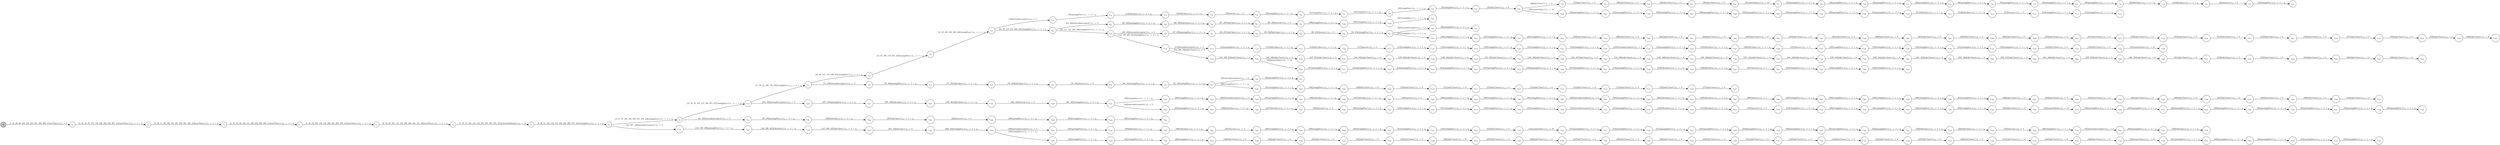 digraph EFSM{
  graph [rankdir="LR", fontname="Latin Modern Math"];
  node [color="black", fillcolor="white", shape="circle", style="filled", fontname="Latin Modern Math"];
  edge [fontname="Latin Modern Math"];

  s0[fillcolor="gray", label=<s<sub>0</sub>>];
  s1[label=<s<sub>1</sub>>];
  s2[label=<s<sub>2</sub>>];
  s3[label=<s<sub>3</sub>>];
  s4[label=<s<sub>4</sub>>];
  s5[label=<s<sub>5</sub>>];
  s6[label=<s<sub>6</sub>>];
  s7[label=<s<sub>7</sub>>];
  s8[label=<s<sub>8</sub>>];
  s9[label=<s<sub>9</sub>>];
  s10[label=<s<sub>10</sub>>];
  s11[label=<s<sub>11</sub>>];
  s12[label=<s<sub>12</sub>>];
  s13[label=<s<sub>13</sub>>];
  s14[label=<s<sub>14</sub>>];
  s15[label=<s<sub>15</sub>>];
  s16[label=<s<sub>16</sub>>];
  s17[label=<s<sub>17</sub>>];
  s18[label=<s<sub>18</sub>>];
  s19[label=<s<sub>19</sub>>];
  s20[label=<s<sub>20</sub>>];
  s21[label=<s<sub>21</sub>>];
  s22[label=<s<sub>22</sub>>];
  s23[label=<s<sub>23</sub>>];
  s24[label=<s<sub>24</sub>>];
  s25[label=<s<sub>25</sub>>];
  s26[label=<s<sub>26</sub>>];
  s27[label=<s<sub>27</sub>>];
  s28[label=<s<sub>28</sub>>];
  s29[label=<s<sub>29</sub>>];
  s30[label=<s<sub>30</sub>>];
  s31[label=<s<sub>31</sub>>];
  s32[label=<s<sub>32</sub>>];
  s33[label=<s<sub>33</sub>>];
  s34[label=<s<sub>34</sub>>];
  s35[label=<s<sub>35</sub>>];
  s36[label=<s<sub>36</sub>>];
  s37[label=<s<sub>37</sub>>];
  s38[label=<s<sub>38</sub>>];
  s39[label=<s<sub>39</sub>>];
  s40[label=<s<sub>40</sub>>];
  s41[label=<s<sub>41</sub>>];
  s42[label=<s<sub>42</sub>>];
  s43[label=<s<sub>43</sub>>];
  s63[label=<s<sub>63</sub>>];
  s64[label=<s<sub>64</sub>>];
  s65[label=<s<sub>65</sub>>];
  s66[label=<s<sub>66</sub>>];
  s67[label=<s<sub>67</sub>>];
  s68[label=<s<sub>68</sub>>];
  s75[label=<s<sub>75</sub>>];
  s76[label=<s<sub>76</sub>>];
  s77[label=<s<sub>77</sub>>];
  s78[label=<s<sub>78</sub>>];
  s79[label=<s<sub>79</sub>>];
  s80[label=<s<sub>80</sub>>];
  s81[label=<s<sub>81</sub>>];
  s82[label=<s<sub>82</sub>>];
  s83[label=<s<sub>83</sub>>];
  s85[label=<s<sub>85</sub>>];
  s86[label=<s<sub>86</sub>>];
  s87[label=<s<sub>87</sub>>];
  s88[label=<s<sub>88</sub>>];
  s89[label=<s<sub>89</sub>>];
  s90[label=<s<sub>90</sub>>];
  s91[label=<s<sub>91</sub>>];
  s92[label=<s<sub>92</sub>>];
  s93[label=<s<sub>93</sub>>];
  s94[label=<s<sub>94</sub>>];
  s95[label=<s<sub>95</sub>>];
  s112[label=<s<sub>112</sub>>];
  s113[label=<s<sub>113</sub>>];
  s114[label=<s<sub>114</sub>>];
  s115[label=<s<sub>115</sub>>];
  s116[label=<s<sub>116</sub>>];
  s117[label=<s<sub>117</sub>>];
  s118[label=<s<sub>118</sub>>];
  s119[label=<s<sub>119</sub>>];
  s120[label=<s<sub>120</sub>>];
  s121[label=<s<sub>121</sub>>];
  s122[label=<s<sub>122</sub>>];
  s123[label=<s<sub>123</sub>>];
  s124[label=<s<sub>124</sub>>];
  s125[label=<s<sub>125</sub>>];
  s126[label=<s<sub>126</sub>>];
  s127[label=<s<sub>127</sub>>];
  s128[label=<s<sub>128</sub>>];
  s129[label=<s<sub>129</sub>>];
  s130[label=<s<sub>130</sub>>];
  s131[label=<s<sub>131</sub>>];
  s132[label=<s<sub>132</sub>>];
  s133[label=<s<sub>133</sub>>];
  s134[label=<s<sub>134</sub>>];
  s135[label=<s<sub>135</sub>>];
  s144[label=<s<sub>144</sub>>];
  s145[label=<s<sub>145</sub>>];
  s146[label=<s<sub>146</sub>>];
  s147[label=<s<sub>147</sub>>];
  s166[label=<s<sub>166</sub>>];
  s167[label=<s<sub>167</sub>>];
  s168[label=<s<sub>168</sub>>];
  s169[label=<s<sub>169</sub>>];
  s170[label=<s<sub>170</sub>>];
  s171[label=<s<sub>171</sub>>];
  s172[label=<s<sub>172</sub>>];
  s173[label=<s<sub>173</sub>>];
  s174[label=<s<sub>174</sub>>];
  s175[label=<s<sub>175</sub>>];
  s176[label=<s<sub>176</sub>>];
  s177[label=<s<sub>177</sub>>];
  s184[label=<s<sub>184</sub>>];
  s185[label=<s<sub>185</sub>>];
  s186[label=<s<sub>186</sub>>];
  s187[label=<s<sub>187</sub>>];
  s188[label=<s<sub>188</sub>>];
  s189[label=<s<sub>189</sub>>];
  s190[label=<s<sub>190</sub>>];
  s191[label=<s<sub>191</sub>>];
  s192[label=<s<sub>192</sub>>];
  s193[label=<s<sub>193</sub>>];
  s194[label=<s<sub>194</sub>>];
  s195[label=<s<sub>195</sub>>];
  s196[label=<s<sub>196</sub>>];
  s197[label=<s<sub>197</sub>>];
  s198[label=<s<sub>198</sub>>];
  s199[label=<s<sub>199</sub>>];
  s200[label=<s<sub>200</sub>>];
  s201[label=<s<sub>201</sub>>];
  s202[label=<s<sub>202</sub>>];
  s203[label=<s<sub>203</sub>>];
  s204[label=<s<sub>204</sub>>];
  s205[label=<s<sub>205</sub>>];
  s206[label=<s<sub>206</sub>>];
  s210[label=<s<sub>210</sub>>];
  s211[label=<s<sub>211</sub>>];
  s212[label=<s<sub>212</sub>>];
  s213[label=<s<sub>213</sub>>];
  s214[label=<s<sub>214</sub>>];
  s215[label=<s<sub>215</sub>>];
  s216[label=<s<sub>216</sub>>];
  s217[label=<s<sub>217</sub>>];
  s218[label=<s<sub>218</sub>>];
  s219[label=<s<sub>219</sub>>];
  s220[label=<s<sub>220</sub>>];
  s221[label=<s<sub>221</sub>>];
  s222[label=<s<sub>222</sub>>];
  s223[label=<s<sub>223</sub>>];
  s224[label=<s<sub>224</sub>>];
  s255[label=<s<sub>255</sub>>];
  s256[label=<s<sub>256</sub>>];
  s257[label=<s<sub>257</sub>>];
  s258[label=<s<sub>258</sub>>];
  s259[label=<s<sub>259</sub>>];
  s260[label=<s<sub>260</sub>>];
  s261[label=<s<sub>261</sub>>];
  s262[label=<s<sub>262</sub>>];
  s263[label=<s<sub>263</sub>>];
  s264[label=<s<sub>264</sub>>];
  s265[label=<s<sub>265</sub>>];
  s266[label=<s<sub>266</sub>>];
  s267[label=<s<sub>267</sub>>];
  s268[label=<s<sub>268</sub>>];
  s269[label=<s<sub>269</sub>>];
  s270[label=<s<sub>270</sub>>];
  s271[label=<s<sub>271</sub>>];
  s272[label=<s<sub>272</sub>>];
  s273[label=<s<sub>273</sub>>];
  s274[label=<s<sub>274</sub>>];
  s275[label=<s<sub>275</sub>>];
  s276[label=<s<sub>276</sub>>];
  s277[label=<s<sub>277</sub>>];
  s278[label=<s<sub>278</sub>>];
  s279[label=<s<sub>279</sub>>];
  s280[label=<s<sub>280</sub>>];
  s301[label=<s<sub>301</sub>>];
  s302[label=<s<sub>302</sub>>];
  s303[label=<s<sub>303</sub>>];
  s304[label=<s<sub>304</sub>>];
  s305[label=<s<sub>305</sub>>];
  s306[label=<s<sub>306</sub>>];
  s307[label=<s<sub>307</sub>>];
  s308[label=<s<sub>308</sub>>];
  s309[label=<s<sub>309</sub>>];
  s310[label=<s<sub>310</sub>>];
  s311[label=<s<sub>311</sub>>];
  s312[label=<s<sub>312</sub>>];
  s313[label=<s<sub>313</sub>>];
  s314[label=<s<sub>314</sub>>];
  s315[label=<s<sub>315</sub>>];
  s316[label=<s<sub>316</sub>>];
  s317[label=<s<sub>317</sub>>];
  s318[label=<s<sub>318</sub>>];
  s319[label=<s<sub>319</sub>>];
  s320[label=<s<sub>320</sub>>];
  s321[label=<s<sub>321</sub>>];
  s322[label=<s<sub>322</sub>>];
  s323[label=<s<sub>323</sub>>];
  s324[label=<s<sub>324</sub>>];
  s325[label=<s<sub>325</sub>>];
  s326[label=<s<sub>326</sub>>];
  s327[label=<s<sub>327</sub>>];
  s328[label=<s<sub>328</sub>>];
  s329[label=<s<sub>329</sub>>];
  s351[label=<s<sub>351</sub>>];
  s352[label=<s<sub>352</sub>>];
  s353[label=<s<sub>353</sub>>];
  s354[label=<s<sub>354</sub>>];
  s355[label=<s<sub>355</sub>>];
  s356[label=<s<sub>356</sub>>];
  s360[label=<s<sub>360</sub>>];
  s361[label=<s<sub>361</sub>>];
  s362[label=<s<sub>362</sub>>];
  s363[label=<s<sub>363</sub>>];
  s364[label=<s<sub>364</sub>>];
  s365[label=<s<sub>365</sub>>];
  s376[label=<s<sub>376</sub>>];
  s377[label=<s<sub>377</sub>>];
  s378[label=<s<sub>378</sub>>];
  s379[label=<s<sub>379</sub>>];
  s380[label=<s<sub>380</sub>>];
  s381[label=<s<sub>381</sub>>];
  s382[label=<s<sub>382</sub>>];
  s383[label=<s<sub>383</sub>>];
  s384[label=<s<sub>384</sub>>];
  s385[label=<s<sub>385</sub>>];
  s386[label=<s<sub>386</sub>>];
  s387[label=<s<sub>387</sub>>];
  s388[label=<s<sub>388</sub>>];
  s389[label=<s<sub>389</sub>>];
  s390[label=<s<sub>390</sub>>];
  s391[label=<s<sub>391</sub>>];
  s392[label=<s<sub>392</sub>>];
  s393[label=<s<sub>393</sub>>];
  s394[label=<s<sub>394</sub>>];
  s395[label=<s<sub>395</sub>>];
  s396[label=<s<sub>396</sub>>];
  s397[label=<s<sub>397</sub>>];
  s398[label=<s<sub>398</sub>>];
  s399[label=<s<sub>399</sub>>];
  s400[label=<s<sub>400</sub>>];
  s401[label=<s<sub>401</sub>>];
  s402[label=<s<sub>402</sub>>];
  s403[label=<s<sub>403</sub>>];
  s404[label=<s<sub>404</sub>>];
  s405[label=<s<sub>405</sub>>];
  s406[label=<s<sub>406</sub>>];
  s407[label=<s<sub>407</sub>>];
  s408[label=<s<sub>408</sub>>];
  s409[label=<s<sub>409</sub>>];
  s410[label=<s<sub>410</sub>>];
  s425[label=<s<sub>425</sub>>];
  s426[label=<s<sub>426</sub>>];
  s427[label=<s<sub>427</sub>>];
  s428[label=<s<sub>428</sub>>];
  s429[label=<s<sub>429</sub>>];
  s430[label=<s<sub>430</sub>>];
  s431[label=<s<sub>431</sub>>];
  s432[label=<s<sub>432</sub>>];
  s433[label=<s<sub>433</sub>>];
  s434[label=<s<sub>434</sub>>];
  s435[label=<s<sub>435</sub>>];
  s436[label=<s<sub>436</sub>>];
  s437[label=<s<sub>437</sub>>];
  s438[label=<s<sub>438</sub>>];
  s439[label=<s<sub>439</sub>>];
  s440[label=<s<sub>440</sub>>];
  s441[label=<s<sub>441</sub>>];
  s442[label=<s<sub>442</sub>>];
  s443[label=<s<sub>443</sub>>];
  s444[label=<s<sub>444</sub>>];
  s445[label=<s<sub>445</sub>>];
  s446[label=<s<sub>446</sub>>];
  s447[label=<s<sub>447</sub>>];
  s448[label=<s<sub>448</sub>>];
  s449[label=<s<sub>449</sub>>];
  s450[label=<s<sub>450</sub>>];
  s451[label=<s<sub>451</sub>>];
  s452[label=<s<sub>452</sub>>];
  s453[label=<s<sub>453</sub>>];
  s454[label=<s<sub>454</sub>>];
  s455[label=<s<sub>455</sub>>];
  s464[label=<s<sub>464</sub>>];
  s465[label=<s<sub>465</sub>>];
  s466[label=<s<sub>466</sub>>];
  s467[label=<s<sub>467</sub>>];
  s468[label=<s<sub>468</sub>>];
  s469[label=<s<sub>469</sub>>];
  s470[label=<s<sub>470</sub>>];
  s471[label=<s<sub>471</sub>>];
  s472[label=<s<sub>472</sub>>];
  s473[label=<s<sub>473</sub>>];
  s474[label=<s<sub>474</sub>>];
  s475[label=<s<sub>475</sub>>];
  s476[label=<s<sub>476</sub>>];
  s477[label=<s<sub>477</sub>>];
  s478[label=<s<sub>478</sub>>];
  s479[label=<s<sub>479</sub>>];
  s480[label=<s<sub>480</sub>>];
  s481[label=<s<sub>481</sub>>];
  s482[label=<s<sub>482</sub>>];
  s483[label=<s<sub>483</sub>>];
  s484[label=<s<sub>484</sub>>];
  s485[label=<s<sub>485</sub>>];
  s486[label=<s<sub>486</sub>>];
  s487[label=<s<sub>487</sub>>];
  s488[label=<s<sub>488</sub>>];
  s489[label=<s<sub>489</sub>>];
  s490[label=<s<sub>490</sub>>];
  s491[label=<s<sub>491</sub>>];
  s492[label=<s<sub>492</sub>>];
  s493[label=<s<sub>493</sub>>];
  s499[label=<s<sub>499</sub>>];
  s500[label=<s<sub>500</sub>>];
  s501[label=<s<sub>501</sub>>];
  s502[label=<s<sub>502</sub>>];
  s503[label=<s<sub>503</sub>>];
  s504[label=<s<sub>504</sub>>];
  s505[label=<s<sub>505</sub>>];
  s506[label=<s<sub>506</sub>>];
  s507[label=<s<sub>507</sub>>];
  s508[label=<s<sub>508</sub>>];
  s509[label=<s<sub>509</sub>>];
  s510[label=<s<sub>510</sub>>];
  s511[label=<s<sub>511</sub>>];
  s512[label=<s<sub>512</sub>>];
  s513[label=<s<sub>513</sub>>];
  s514[label=<s<sub>514</sub>>];
  s515[label=<s<sub>515</sub>>];

  s14->s15[label=<<i> [15]buttonInterrupted:1/o<sub>1</sub> := 3</i>>];
  s15->s16[label=<<i> [16]openingDoor:1/o<sub>1</sub> := -1 + i<sub>0</sub></i>>];
  s16->s17[label=<<i> [17]fullyOpen:1/o<sub>1</sub> := -1 + i<sub>0</sub></i>>];
  s17->s18[label=<<i> [18]fullyOpen:1/o<sub>1</sub> := -1 + i<sub>0</sub></i>>];
  s18->s19[label=<<i> [19]timeout:1/o<sub>1</sub> := 5</i>>];
  s19->s20[label=<<i> [20]closingDoor:1/o<sub>1</sub> := -1 + i<sub>0</sub></i>>];
  s20->s21[label=<<i> [21]closingDoor:1/o<sub>1</sub> := -1 + i<sub>0</sub></i>>];
  s21->s22[label=<<i> [22]closingDoor:1/o<sub>1</sub> := -1 + i<sub>0</sub></i>>];
  s22->s23[label=<<i> [23]closingDoor:1/o<sub>1</sub> := -1 + i<sub>0</sub></i>>];
  s23->s24[label=<<i> [24]closingDoor:1/o<sub>1</sub> := -1 + i<sub>0</sub></i>>];
  s24->s25[label=<<i> [25]fullyClosed:1/o<sub>1</sub> := 0</i>>];
  s25->s26[label=<<i> [26]fullyClosed:1/o<sub>1</sub> := 0</i>>];
  s26->s27[label=<<i> [27]fullyClosed:1/o<sub>1</sub> := 0</i>>];
  s27->s28[label=<<i> [28]fullyClosed:1/o<sub>1</sub> := 0</i>>];
  s28->s29[label=<<i> [29]fullyClosed:1/o<sub>1</sub> := 0</i>>];
  s29->s30[label=<<i> [30]fullyClosed:1/o<sub>1</sub> := 0</i>>];
  s30->s31[label=<<i> [31]requestOpen:1/o<sub>1</sub> := 10</i>>];
  s31->s32[label=<<i> [32]openingDoor:1/o<sub>1</sub> := -1 + i<sub>0</sub></i>>];
  s32->s33[label=<<i> [33]openingDoor:1/o<sub>1</sub> := -1 + i<sub>0</sub></i>>];
  s33->s34[label=<<i> [34]openingDoor:1/o<sub>1</sub> := -1 + i<sub>0</sub></i>>];
  s34->s35[label=<<i> [35]openingDoor:1/o<sub>1</sub> := -1 + i<sub>0</sub></i>>];
  s35->s36[label=<<i> [36]openingDoor:1/o<sub>1</sub> := -1 + i<sub>0</sub></i>>];
  s36->s37[label=<<i> [37]openingDoor:1/o<sub>1</sub> := -1 + i<sub>0</sub></i>>];
  s37->s38[label=<<i> [38]openingDoor:1/o<sub>1</sub> := -1 + i<sub>0</sub></i>>];
  s38->s39[label=<<i> [39]openingDoor:1/o<sub>1</sub> := -1 + i<sub>0</sub></i>>];
  s39->s40[label=<<i> [40]fullyOpen:1/o<sub>1</sub> := -1 + i<sub>0</sub></i>>];
  s40->s41[label=<<i> [41]fullyOpen:1/o<sub>1</sub> := -1 + i<sub>0</sub></i>>];
  s41->s42[label=<<i> [42]timeout:1/o<sub>1</sub> := 5</i>>];
  s42->s43[label=<<i> [43]closingDoor:1/o<sub>1</sub> := -1 + i<sub>0</sub></i>>];
  s63->s64[label=<<i> [64, 494]buttonInterrupted:1/o<sub>1</sub> := 3</i>>];
  s64->s65[label=<<i> [65, 495]openingDoor:1/o<sub>1</sub> := -1 + i<sub>0</sub></i>>];
  s65->s66[label=<<i> [66, 496]fullyOpen:1/o<sub>1</sub> := -1 + i<sub>0</sub></i>>];
  s66->s67[label=<<i> [67, 497]fullyOpen:1/o<sub>1</sub> := -1 + i<sub>0</sub></i>>];
  s67->s68[label=<<i> [68, 498]timeout:1/o<sub>1</sub> := 5</i>>];
  s11->s75[label=<<i> [75, 159]buttonInterrupted:1/o<sub>1</sub> := 3</i>>];
  s75->s76[label=<<i> [76, 160]openingDoor:1/o<sub>1</sub> := -1 + i<sub>0</sub></i>>];
  s76->s77[label=<<i> [77, 161]fullyOpen:1/o<sub>1</sub> := -1 + i<sub>0</sub></i>>];
  s77->s78[label=<<i> [78, 162]fullyOpen:1/o<sub>1</sub> := -1 + i<sub>0</sub></i>>];
  s78->s79[label=<<i> [79, 163]timeout:1/o<sub>1</sub> := 5</i>>];
  s79->s80[label=<<i> [80, 164]closingDoor:1/o<sub>1</sub> := -1 + i<sub>0</sub></i>>];
  s80->s81[label=<<i> [81, 165]closingDoor:1/o<sub>1</sub> := -1 + i<sub>0</sub></i>>];
  s81->s82[label=<<i> [82]buttonInterrupted:1/o<sub>1</sub> := 3</i>>];
  s82->s83[label=<<i> [83]openingDoor:1/o<sub>1</sub> := -1 + i<sub>0</sub></i>>];
  s85->s86[label=<<i> [86, 249]buttonInterrupted:1/o<sub>1</sub> := 3</i>>];
  s86->s87[label=<<i> [87, 250]openingDoor:1/o<sub>1</sub> := -1 + i<sub>0</sub></i>>];
  s87->s88[label=<<i> [88, 251]fullyOpen:1/o<sub>1</sub> := -1 + i<sub>0</sub></i>>];
  s88->s89[label=<<i> [89, 252]fullyOpen:1/o<sub>1</sub> := -1 + i<sub>0</sub></i>>];
  s89->s90[label=<<i> [90, 253]timeout:1/o<sub>1</sub> := 5</i>>];
  s90->s91[label=<<i> [91, 254]closingDoor:1/o<sub>1</sub> := -1 + i<sub>0</sub></i>>];
  s91->s92[label=<<i> [92]buttonInterrupted:1/o<sub>1</sub> := 3</i>>];
  s92->s93[label=<<i> [93]openingDoor:1/o<sub>1</sub> := -1 + i<sub>0</sub></i>>];
  s9->s94[label=<<i> [94, 358]buttonInterrupted:1/o<sub>1</sub> := 3</i>>];
  s94->s95[label=<<i> [95, 359]openingDoor:1/o<sub>1</sub> := -1 + i<sub>0</sub></i>>];
  s112->s113[label=<<i> [113]buttonInterrupted:1/o<sub>1</sub> := 3</i>>];
  s113->s114[label=<<i> [114]openingDoor:1/o<sub>1</sub> := -1 + i<sub>0</sub></i>>];
  s114->s115[label=<<i> [115]fullyOpen:1/o<sub>1</sub> := -1 + i<sub>0</sub></i>>];
  s115->s116[label=<<i> [116]fullyOpen:1/o<sub>1</sub> := -1 + i<sub>0</sub></i>>];
  s116->s117[label=<<i> [117]timeout:1/o<sub>1</sub> := 5</i>>];
  s117->s118[label=<<i> [118]closingDoor:1/o<sub>1</sub> := -1 + i<sub>0</sub></i>>];
  s118->s119[label=<<i> [119]closingDoor:1/o<sub>1</sub> := -1 + i<sub>0</sub></i>>];
  s119->s120[label=<<i> [120]closingDoor:1/o<sub>1</sub> := -1 + i<sub>0</sub></i>>];
  s120->s121[label=<<i> [121]closingDoor:1/o<sub>1</sub> := -1 + i<sub>0</sub></i>>];
  s121->s122[label=<<i> [122]closingDoor:1/o<sub>1</sub> := -1 + i<sub>0</sub></i>>];
  s122->s123[label=<<i> [123]buttonInterrupted:1/o<sub>1</sub> := 3</i>>];
  s123->s124[label=<<i> [124]openingDoor:1/o<sub>1</sub> := -1 + i<sub>0</sub></i>>];
  s124->s125[label=<<i> [125]fullyOpen:1/o<sub>1</sub> := -1 + i<sub>0</sub></i>>];
  s125->s126[label=<<i> [126]fullyOpen:1/o<sub>1</sub> := -1 + i<sub>0</sub></i>>];
  s126->s127[label=<<i> [127]timeout:1/o<sub>1</sub> := 5</i>>];
  s127->s128[label=<<i> [128]closingDoor:1/o<sub>1</sub> := -1 + i<sub>0</sub></i>>];
  s128->s129[label=<<i> [129]closingDoor:1/o<sub>1</sub> := -1 + i<sub>0</sub></i>>];
  s129->s130[label=<<i> [130]closingDoor:1/o<sub>1</sub> := -1 + i<sub>0</sub></i>>];
  s130->s131[label=<<i> [131]closingDoor:1/o<sub>1</sub> := -1 + i<sub>0</sub></i>>];
  s131->s132[label=<<i> [132]closingDoor:1/o<sub>1</sub> := -1 + i<sub>0</sub></i>>];
  s132->s133[label=<<i> [133]fullyClosed:1/o<sub>1</sub> := 0</i>>];
  s133->s134[label=<<i> [134]fullyClosed:1/o<sub>1</sub> := 0</i>>];
  s134->s135[label=<<i> [135]requestOpen:1/o<sub>1</sub> := 10</i>>];
  s10->s11[label=<<i> [11, 59, 74, 106, 158, 235]closingDoor:1/o<sub>1</sub> := -1 + i<sub>0</sub></i>>];
  s81->s166[label=<<i> [166]closingDoor:1/o<sub>1</sub> := -1 + i<sub>0</sub></i>>];
  s166->s167[label=<<i> [167]closingDoor:1/o<sub>1</sub> := -1 + i<sub>0</sub></i>>];
  s167->s168[label=<<i> [168]closingDoor:1/o<sub>1</sub> := -1 + i<sub>0</sub></i>>];
  s168->s169[label=<<i> [169]fullyClosed:1/o<sub>1</sub> := 0</i>>];
  s169->s170[label=<<i> [170]fullyClosed:1/o<sub>1</sub> := 0</i>>];
  s170->s171[label=<<i> [171]fullyClosed:1/o<sub>1</sub> := 0</i>>];
  s171->s172[label=<<i> [172]fullyClosed:1/o<sub>1</sub> := 0</i>>];
  s172->s173[label=<<i> [173]fullyClosed:1/o<sub>1</sub> := 0</i>>];
  s173->s174[label=<<i> [174]fullyClosed:1/o<sub>1</sub> := 0</i>>];
  s174->s175[label=<<i> [175]fullyClosed:1/o<sub>1</sub> := 0</i>>];
  s175->s176[label=<<i> [176]fullyClosed:1/o<sub>1</sub> := 0</i>>];
  s176->s177[label=<<i> [177]fullyClosed:1/o<sub>1</sub> := 0</i>>];
  s185->s186[label=<<i> [186, 330]fullyClosed:1/o<sub>1</sub> := 0</i>>];
  s186->s187[label=<<i> [187, 331]fullyClosed:1/o<sub>1</sub> := 0</i>>];
  s187->s188[label=<<i> [188, 332]fullyClosed:1/o<sub>1</sub> := 0</i>>];
  s188->s189[label=<<i> [189, 333]fullyClosed:1/o<sub>1</sub> := 0</i>>];
  s189->s190[label=<<i> [190, 334]fullyClosed:1/o<sub>1</sub> := 0</i>>];
  s190->s191[label=<<i> [191, 335]fullyClosed:1/o<sub>1</sub> := 0</i>>];
  s191->s192[label=<<i> [192, 336]fullyClosed:1/o<sub>1</sub> := 0</i>>];
  s192->s193[label=<<i> [193, 337]fullyClosed:1/o<sub>1</sub> := 0</i>>];
  s193->s194[label=<<i> [194, 338]fullyClosed:1/o<sub>1</sub> := 0</i>>];
  s194->s195[label=<<i> [195, 339]fullyClosed:1/o<sub>1</sub> := 0</i>>];
  s195->s196[label=<<i> [196, 340]fullyClosed:1/o<sub>1</sub> := 0</i>>];
  s196->s197[label=<<i> [197, 341]fullyClosed:1/o<sub>1</sub> := 0</i>>];
  s197->s198[label=<<i> [198, 342]fullyClosed:1/o<sub>1</sub> := 0</i>>];
  s198->s199[label=<<i> [199, 343]fullyClosed:1/o<sub>1</sub> := 0</i>>];
  s199->s200[label=<<i> [200, 344]fullyClosed:1/o<sub>1</sub> := 0</i>>];
  s200->s201[label=<<i> [201, 345]fullyClosed:1/o<sub>1</sub> := 0</i>>];
  s201->s202[label=<<i> [202, 346]fullyClosed:1/o<sub>1</sub> := 0</i>>];
  s202->s203[label=<<i> [203, 347]fullyClosed:1/o<sub>1</sub> := 0</i>>];
  s203->s204[label=<<i> [204, 348]fullyClosed:1/o<sub>1</sub> := 0</i>>];
  s204->s205[label=<<i> [205, 349]fullyClosed:1/o<sub>1</sub> := 0</i>>];
  s205->s206[label=<<i> [206, 350]fullyClosed:1/o<sub>1</sub> := 0</i>>];
  s85->s112[label=<<i> [112, 183, 207, 241]closingDoor:1/o<sub>1</sub> := -1 + i<sub>0</sub></i>>];
  s112->s184[label=<<i> [184, 208, 242]fullyClosed:1/o<sub>1</sub> := 0</i>>];
  s184->s185[label=<<i> [185, 209, 243]fullyClosed:1/o<sub>1</sub> := 0</i>>];
  s185->s210[label=<<i> [210]requestOpen:1/o<sub>1</sub> := 10</i>>];
  s210->s211[label=<<i> [211]openingDoor:1/o<sub>1</sub> := -1 + i<sub>0</sub></i>>];
  s211->s212[label=<<i> [212]openingDoor:1/o<sub>1</sub> := -1 + i<sub>0</sub></i>>];
  s212->s213[label=<<i> [213]openingDoor:1/o<sub>1</sub> := -1 + i<sub>0</sub></i>>];
  s213->s214[label=<<i> [214]openingDoor:1/o<sub>1</sub> := -1 + i<sub>0</sub></i>>];
  s214->s215[label=<<i> [215]openingDoor:1/o<sub>1</sub> := -1 + i<sub>0</sub></i>>];
  s215->s216[label=<<i> [216]openingDoor:1/o<sub>1</sub> := -1 + i<sub>0</sub></i>>];
  s216->s217[label=<<i> [217]openingDoor:1/o<sub>1</sub> := -1 + i<sub>0</sub></i>>];
  s217->s218[label=<<i> [218]openingDoor:1/o<sub>1</sub> := -1 + i<sub>0</sub></i>>];
  s218->s219[label=<<i> [219]fullyOpen:1/o<sub>1</sub> := -1 + i<sub>0</sub></i>>];
  s219->s220[label=<<i> [220]fullyOpen:1/o<sub>1</sub> := -1 + i<sub>0</sub></i>>];
  s220->s221[label=<<i> [221]timeout:1/o<sub>1</sub> := 5</i>>];
  s221->s222[label=<<i> [222]closingDoor:1/o<sub>1</sub> := -1 + i<sub>0</sub></i>>];
  s222->s223[label=<<i> [223]closingDoor:1/o<sub>1</sub> := -1 + i<sub>0</sub></i>>];
  s223->s224[label=<<i> [224]closingDoor:1/o<sub>1</sub> := -1 + i<sub>0</sub></i>>];
  s11->s12[label=<<i> [12, 60, 107, 178, 236, 244]closingDoor:1/o<sub>1</sub> := -1 + i<sub>0</sub></i>>];
  s12->s13[label=<<i> [13, 61, 108, 179, 237, 245]closingDoor:1/o<sub>1</sub> := -1 + i<sub>0</sub></i>>];
  s13->s14[label=<<i> [14, 62, 109, 180, 238, 246]closingDoor:1/o<sub>1</sub> := -1 + i<sub>0</sub></i>>];
  s14->s63[label=<<i> [63, 84, 110, 181, 239, 247]closingDoor:1/o<sub>1</sub> := -1 + i<sub>0</sub></i>>];
  s63->s85[label=<<i> [85, 111, 182, 240, 248]closingDoor:1/o<sub>1</sub> := -1 + i<sub>0</sub></i>>];
  s91->s255[label=<<i> [255]closingDoor:1/o<sub>1</sub> := -1 + i<sub>0</sub></i>>];
  s255->s256[label=<<i> [256]closingDoor:1/o<sub>1</sub> := -1 + i<sub>0</sub></i>>];
  s256->s257[label=<<i> [257]closingDoor:1/o<sub>1</sub> := -1 + i<sub>0</sub></i>>];
  s257->s258[label=<<i> [258]closingDoor:1/o<sub>1</sub> := -1 + i<sub>0</sub></i>>];
  s258->s259[label=<<i> [259]fullyClosed:1/o<sub>1</sub> := 0</i>>];
  s259->s260[label=<<i> [260]fullyClosed:1/o<sub>1</sub> := 0</i>>];
  s260->s261[label=<<i> [261]fullyClosed:1/o<sub>1</sub> := 0</i>>];
  s261->s262[label=<<i> [262]fullyClosed:1/o<sub>1</sub> := 0</i>>];
  s262->s263[label=<<i> [263]fullyClosed:1/o<sub>1</sub> := 0</i>>];
  s263->s264[label=<<i> [264]fullyClosed:1/o<sub>1</sub> := 0</i>>];
  s264->s265[label=<<i> [265]fullyClosed:1/o<sub>1</sub> := 0</i>>];
  s265->s266[label=<<i> [266]fullyClosed:1/o<sub>1</sub> := 0</i>>];
  s266->s267[label=<<i> [267]fullyClosed:1/o<sub>1</sub> := 0</i>>];
  s267->s268[label=<<i> [268]fullyClosed:1/o<sub>1</sub> := 0</i>>];
  s268->s269[label=<<i> [269]fullyClosed:1/o<sub>1</sub> := 0</i>>];
  s269->s270[label=<<i> [270]fullyClosed:1/o<sub>1</sub> := 0</i>>];
  s270->s271[label=<<i> [271]fullyClosed:1/o<sub>1</sub> := 0</i>>];
  s271->s272[label=<<i> [272]fullyClosed:1/o<sub>1</sub> := 0</i>>];
  s272->s273[label=<<i> [273]fullyClosed:1/o<sub>1</sub> := 0</i>>];
  s273->s274[label=<<i> [274]fullyClosed:1/o<sub>1</sub> := 0</i>>];
  s274->s275[label=<<i> [275]fullyClosed:1/o<sub>1</sub> := 0</i>>];
  s275->s276[label=<<i> [276]fullyClosed:1/o<sub>1</sub> := 0</i>>];
  s276->s277[label=<<i> [277]fullyClosed:1/o<sub>1</sub> := 0</i>>];
  s277->s278[label=<<i> [278]fullyClosed:1/o<sub>1</sub> := 0</i>>];
  s278->s279[label=<<i> [279]fullyClosed:1/o<sub>1</sub> := 0</i>>];
  s279->s280[label=<<i> [280]fullyClosed:1/o<sub>1</sub> := 0</i>>];
  s8->s144[label=<<i> [144, 297, 419]buttonInterrupted:1/o<sub>1</sub> := 3</i>>];
  s144->s145[label=<<i> [145, 298, 420]openingDoor:1/o<sub>1</sub> := -1 + i<sub>0</sub></i>>];
  s145->s146[label=<<i> [146, 299, 421]fullyOpen:1/o<sub>1</sub> := -1 + i<sub>0</sub></i>>];
  s146->s147[label=<<i> [147, 300, 422]fullyOpen:1/o<sub>1</sub> := -1 + i<sub>0</sub></i>>];
  s147->s301[label=<<i> [301, 423]timeout:1/o<sub>1</sub> := 5</i>>];
  s301->s302[label=<<i> [302, 424]closingDoor:1/o<sub>1</sub> := -1 + i<sub>0</sub></i>>];
  s302->s303[label=<<i> [303]buttonInterrupted:1/o<sub>1</sub> := 3</i>>];
  s303->s304[label=<<i> [304]openingDoor:1/o<sub>1</sub> := -1 + i<sub>0</sub></i>>];
  s304->s305[label=<<i> [305]fullyOpen:1/o<sub>1</sub> := -1 + i<sub>0</sub></i>>];
  s305->s306[label=<<i> [306]fullyOpen:1/o<sub>1</sub> := -1 + i<sub>0</sub></i>>];
  s306->s307[label=<<i> [307]timeout:1/o<sub>1</sub> := 5</i>>];
  s307->s308[label=<<i> [308]closingDoor:1/o<sub>1</sub> := -1 + i<sub>0</sub></i>>];
  s308->s309[label=<<i> [309]closingDoor:1/o<sub>1</sub> := -1 + i<sub>0</sub></i>>];
  s309->s310[label=<<i> [310]closingDoor:1/o<sub>1</sub> := -1 + i<sub>0</sub></i>>];
  s310->s311[label=<<i> [311]closingDoor:1/o<sub>1</sub> := -1 + i<sub>0</sub></i>>];
  s311->s312[label=<<i> [312]closingDoor:1/o<sub>1</sub> := -1 + i<sub>0</sub></i>>];
  s312->s313[label=<<i> [313]fullyClosed:1/o<sub>1</sub> := 0</i>>];
  s313->s314[label=<<i> [314]requestOpen:1/o<sub>1</sub> := 10</i>>];
  s314->s315[label=<<i> [315]openingDoor:1/o<sub>1</sub> := -1 + i<sub>0</sub></i>>];
  s315->s316[label=<<i> [316]openingDoor:1/o<sub>1</sub> := -1 + i<sub>0</sub></i>>];
  s316->s317[label=<<i> [317]openingDoor:1/o<sub>1</sub> := -1 + i<sub>0</sub></i>>];
  s317->s318[label=<<i> [318]openingDoor:1/o<sub>1</sub> := -1 + i<sub>0</sub></i>>];
  s318->s319[label=<<i> [319]openingDoor:1/o<sub>1</sub> := -1 + i<sub>0</sub></i>>];
  s319->s320[label=<<i> [320]openingDoor:1/o<sub>1</sub> := -1 + i<sub>0</sub></i>>];
  s320->s321[label=<<i> [321]openingDoor:1/o<sub>1</sub> := -1 + i<sub>0</sub></i>>];
  s321->s322[label=<<i> [322]openingDoor:1/o<sub>1</sub> := -1 + i<sub>0</sub></i>>];
  s322->s323[label=<<i> [323]fullyOpen:1/o<sub>1</sub> := -1 + i<sub>0</sub></i>>];
  s323->s324[label=<<i> [324]fullyOpen:1/o<sub>1</sub> := -1 + i<sub>0</sub></i>>];
  s324->s325[label=<<i> [325]timeout:1/o<sub>1</sub> := 5</i>>];
  s325->s326[label=<<i> [326]closingDoor:1/o<sub>1</sub> := -1 + i<sub>0</sub></i>>];
  s326->s327[label=<<i> [327]buttonInterrupted:1/o<sub>1</sub> := 3</i>>];
  s327->s328[label=<<i> [328]openingDoor:1/o<sub>1</sub> := -1 + i<sub>0</sub></i>>];
  s328->s329[label=<<i> [329]fullyOpen:1/o<sub>1</sub> := -1 + i<sub>0</sub></i>>];
  s206->s351[label=<<i> [351]fullyClosed:1/o<sub>1</sub> := 0</i>>];
  s351->s352[label=<<i> [352]fullyClosed:1/o<sub>1</sub> := 0</i>>];
  s352->s353[label=<<i> [353]fullyClosed:1/o<sub>1</sub> := 0</i>>];
  s353->s354[label=<<i> [354]fullyClosed:1/o<sub>1</sub> := 0</i>>];
  s354->s355[label=<<i> [355]fullyClosed:1/o<sub>1</sub> := 0</i>>];
  s355->s356[label=<<i> [356]fullyClosed:1/o<sub>1</sub> := 0</i>>];
  s95->s360[label=<<i> [360]fullyOpen:1/o<sub>1</sub> := -1 + i<sub>0</sub></i>>];
  s360->s361[label=<<i> [361]fullyOpen:1/o<sub>1</sub> := -1 + i<sub>0</sub></i>>];
  s361->s362[label=<<i> [362]timeout:1/o<sub>1</sub> := 5</i>>];
  s362->s363[label=<<i> [363]closingDoor:1/o<sub>1</sub> := -1 + i<sub>0</sub></i>>];
  s363->s364[label=<<i> [364]closingDoor:1/o<sub>1</sub> := -1 + i<sub>0</sub></i>>];
  s364->s365[label=<<i> [365]closingDoor:1/o<sub>1</sub> := -1 + i<sub>0</sub></i>>];
  s0->s1[label=<<i> [1, 44, 49, 96, 136, 148, 225, 281, 289, 366, 411]setTimer:1/o<sub>1</sub> := 5</i>>];
  s1->s2[label=<<i> [2, 45, 50, 97, 137, 149, 226, 282, 290, 367, 412]waitTimer:1/o<sub>1</sub> := -1 + i<sub>0</sub></i>>];
  s2->s3[label=<<i> [3, 46, 51, 98, 138, 150, 227, 283, 291, 368, 413]waitTimer:1/o<sub>1</sub> := -1 + i<sub>0</sub></i>>];
  s3->s4[label=<<i> [4, 47, 52, 99, 139, 151, 228, 284, 292, 369, 414]waitTimer:1/o<sub>1</sub> := -1 + i<sub>0</sub></i>>];
  s4->s5[label=<<i> [5, 48, 53, 100, 140, 152, 229, 285, 293, 370, 415]waitTimer:1/o<sub>1</sub> := -1 + i<sub>0</sub></i>>];
  s5->s6[label=<<i> [6, 54, 69, 101, 141, 153, 230, 286, 294, 371, 416]waitTimer:1/o<sub>1</sub> := -1 + i<sub>0</sub></i>>];
  s6->s7[label=<<i> [7, 55, 70, 102, 142, 154, 231, 287, 295, 372, 417]systemInitReady:1/o<sub>1</sub> := 10</i>>];
  s7->s8[label=<<i> [8, 56, 71, 103, 143, 155, 232, 288, 296, 373, 418]closingDoor:1/o<sub>1</sub> := -1 + i<sub>0</sub></i>>];
  s8->s9[label=<<i> [9, 57, 72, 104, 156, 233, 357, 374, 456]closingDoor:1/o<sub>1</sub> := -1 + i<sub>0</sub></i>>];
  s9->s10[label=<<i> [10, 58, 73, 105, 157, 234, 375, 457]closingDoor:1/o<sub>1</sub> := -1 + i<sub>0</sub></i>>];
  s10->s376[label=<<i> [376, 458]buttonInterrupted:1/o<sub>1</sub> := 3</i>>];
  s376->s377[label=<<i> [377, 459]openingDoor:1/o<sub>1</sub> := -1 + i<sub>0</sub></i>>];
  s377->s378[label=<<i> [378, 460]fullyOpen:1/o<sub>1</sub> := -1 + i<sub>0</sub></i>>];
  s378->s379[label=<<i> [379, 461]fullyOpen:1/o<sub>1</sub> := -1 + i<sub>0</sub></i>>];
  s379->s380[label=<<i> [380, 462]timeout:1/o<sub>1</sub> := 5</i>>];
  s380->s381[label=<<i> [381, 463]closingDoor:1/o<sub>1</sub> := -1 + i<sub>0</sub></i>>];
  s381->s382[label=<<i> [382]closingDoor:1/o<sub>1</sub> := -1 + i<sub>0</sub></i>>];
  s382->s383[label=<<i> [383]closingDoor:1/o<sub>1</sub> := -1 + i<sub>0</sub></i>>];
  s383->s384[label=<<i> [384]buttonInterrupted:1/o<sub>1</sub> := 3</i>>];
  s384->s385[label=<<i> [385]openingDoor:1/o<sub>1</sub> := -1 + i<sub>0</sub></i>>];
  s385->s386[label=<<i> [386]fullyOpen:1/o<sub>1</sub> := -1 + i<sub>0</sub></i>>];
  s386->s387[label=<<i> [387]fullyOpen:1/o<sub>1</sub> := -1 + i<sub>0</sub></i>>];
  s387->s388[label=<<i> [388]timeout:1/o<sub>1</sub> := 5</i>>];
  s388->s389[label=<<i> [389]closingDoor:1/o<sub>1</sub> := -1 + i<sub>0</sub></i>>];
  s389->s390[label=<<i> [390]closingDoor:1/o<sub>1</sub> := -1 + i<sub>0</sub></i>>];
  s390->s391[label=<<i> [391]closingDoor:1/o<sub>1</sub> := -1 + i<sub>0</sub></i>>];
  s391->s392[label=<<i> [392]buttonInterrupted:1/o<sub>1</sub> := 3</i>>];
  s392->s393[label=<<i> [393]openingDoor:1/o<sub>1</sub> := -1 + i<sub>0</sub></i>>];
  s393->s394[label=<<i> [394]fullyOpen:1/o<sub>1</sub> := -1 + i<sub>0</sub></i>>];
  s394->s395[label=<<i> [395]fullyOpen:1/o<sub>1</sub> := -1 + i<sub>0</sub></i>>];
  s395->s396[label=<<i> [396]timeout:1/o<sub>1</sub> := 5</i>>];
  s396->s397[label=<<i> [397]closingDoor:1/o<sub>1</sub> := -1 + i<sub>0</sub></i>>];
  s397->s398[label=<<i> [398]closingDoor:1/o<sub>1</sub> := -1 + i<sub>0</sub></i>>];
  s398->s399[label=<<i> [399]closingDoor:1/o<sub>1</sub> := -1 + i<sub>0</sub></i>>];
  s399->s400[label=<<i> [400]closingDoor:1/o<sub>1</sub> := -1 + i<sub>0</sub></i>>];
  s400->s401[label=<<i> [401]closingDoor:1/o<sub>1</sub> := -1 + i<sub>0</sub></i>>];
  s401->s402[label=<<i> [402]fullyClosed:1/o<sub>1</sub> := 0</i>>];
  s402->s403[label=<<i> [403]fullyClosed:1/o<sub>1</sub> := 0</i>>];
  s403->s404[label=<<i> [404]fullyClosed:1/o<sub>1</sub> := 0</i>>];
  s404->s405[label=<<i> [405]fullyClosed:1/o<sub>1</sub> := 0</i>>];
  s405->s406[label=<<i> [406]fullyClosed:1/o<sub>1</sub> := 0</i>>];
  s406->s407[label=<<i> [407]fullyClosed:1/o<sub>1</sub> := 0</i>>];
  s407->s408[label=<<i> [408]fullyClosed:1/o<sub>1</sub> := 0</i>>];
  s408->s409[label=<<i> [409]fullyClosed:1/o<sub>1</sub> := 0</i>>];
  s409->s410[label=<<i> [410]fullyClosed:1/o<sub>1</sub> := 0</i>>];
  s302->s425[label=<<i> [425]closingDoor:1/o<sub>1</sub> := -1 + i<sub>0</sub></i>>];
  s425->s426[label=<<i> [426]closingDoor:1/o<sub>1</sub> := -1 + i<sub>0</sub></i>>];
  s426->s427[label=<<i> [427]closingDoor:1/o<sub>1</sub> := -1 + i<sub>0</sub></i>>];
  s427->s428[label=<<i> [428]closingDoor:1/o<sub>1</sub> := -1 + i<sub>0</sub></i>>];
  s428->s429[label=<<i> [429]fullyClosed:1/o<sub>1</sub> := 0</i>>];
  s429->s430[label=<<i> [430]fullyClosed:1/o<sub>1</sub> := 0</i>>];
  s430->s431[label=<<i> [431]fullyClosed:1/o<sub>1</sub> := 0</i>>];
  s431->s432[label=<<i> [432]fullyClosed:1/o<sub>1</sub> := 0</i>>];
  s432->s433[label=<<i> [433]fullyClosed:1/o<sub>1</sub> := 0</i>>];
  s433->s434[label=<<i> [434]fullyClosed:1/o<sub>1</sub> := 0</i>>];
  s434->s435[label=<<i> [435]fullyClosed:1/o<sub>1</sub> := 0</i>>];
  s435->s436[label=<<i> [436]fullyClosed:1/o<sub>1</sub> := 0</i>>];
  s436->s437[label=<<i> [437]fullyClosed:1/o<sub>1</sub> := 0</i>>];
  s437->s438[label=<<i> [438]fullyClosed:1/o<sub>1</sub> := 0</i>>];
  s438->s439[label=<<i> [439]fullyClosed:1/o<sub>1</sub> := 0</i>>];
  s439->s440[label=<<i> [440]fullyClosed:1/o<sub>1</sub> := 0</i>>];
  s440->s441[label=<<i> [441]fullyClosed:1/o<sub>1</sub> := 0</i>>];
  s441->s442[label=<<i> [442]fullyClosed:1/o<sub>1</sub> := 0</i>>];
  s442->s443[label=<<i> [443]fullyClosed:1/o<sub>1</sub> := 0</i>>];
  s443->s444[label=<<i> [444]fullyClosed:1/o<sub>1</sub> := 0</i>>];
  s444->s445[label=<<i> [445]fullyClosed:1/o<sub>1</sub> := 0</i>>];
  s445->s446[label=<<i> [446]fullyClosed:1/o<sub>1</sub> := 0</i>>];
  s446->s447[label=<<i> [447]fullyClosed:1/o<sub>1</sub> := 0</i>>];
  s447->s448[label=<<i> [448]fullyClosed:1/o<sub>1</sub> := 0</i>>];
  s448->s449[label=<<i> [449]fullyClosed:1/o<sub>1</sub> := 0</i>>];
  s449->s450[label=<<i> [450]requestOpen:1/o<sub>1</sub> := 10</i>>];
  s450->s451[label=<<i> [451]openingDoor:1/o<sub>1</sub> := -1 + i<sub>0</sub></i>>];
  s451->s452[label=<<i> [452]openingDoor:1/o<sub>1</sub> := -1 + i<sub>0</sub></i>>];
  s452->s453[label=<<i> [453]openingDoor:1/o<sub>1</sub> := -1 + i<sub>0</sub></i>>];
  s453->s454[label=<<i> [454]openingDoor:1/o<sub>1</sub> := -1 + i<sub>0</sub></i>>];
  s454->s455[label=<<i> [455]openingDoor:1/o<sub>1</sub> := -1 + i<sub>0</sub></i>>];
  s381->s464[label=<<i> [464]buttonInterrupted:1/o<sub>1</sub> := 3</i>>];
  s464->s465[label=<<i> [465]openingDoor:1/o<sub>1</sub> := -1 + i<sub>0</sub></i>>];
  s465->s466[label=<<i> [466]fullyOpen:1/o<sub>1</sub> := -1 + i<sub>0</sub></i>>];
  s466->s467[label=<<i> [467]fullyOpen:1/o<sub>1</sub> := -1 + i<sub>0</sub></i>>];
  s467->s468[label=<<i> [468]timeout:1/o<sub>1</sub> := 5</i>>];
  s468->s469[label=<<i> [469]closingDoor:1/o<sub>1</sub> := -1 + i<sub>0</sub></i>>];
  s469->s470[label=<<i> [470]closingDoor:1/o<sub>1</sub> := -1 + i<sub>0</sub></i>>];
  s470->s471[label=<<i> [471]closingDoor:1/o<sub>1</sub> := -1 + i<sub>0</sub></i>>];
  s471->s472[label=<<i> [472]closingDoor:1/o<sub>1</sub> := -1 + i<sub>0</sub></i>>];
  s472->s473[label=<<i> [473]closingDoor:1/o<sub>1</sub> := -1 + i<sub>0</sub></i>>];
  s473->s474[label=<<i> [474]buttonInterrupted:1/o<sub>1</sub> := 3</i>>];
  s474->s475[label=<<i> [475]openingDoor:1/o<sub>1</sub> := -1 + i<sub>0</sub></i>>];
  s475->s476[label=<<i> [476]fullyOpen:1/o<sub>1</sub> := -1 + i<sub>0</sub></i>>];
  s476->s477[label=<<i> [477]fullyOpen:1/o<sub>1</sub> := -1 + i<sub>0</sub></i>>];
  s477->s478[label=<<i> [478]timeout:1/o<sub>1</sub> := 5</i>>];
  s478->s479[label=<<i> [479]closingDoor:1/o<sub>1</sub> := -1 + i<sub>0</sub></i>>];
  s479->s480[label=<<i> [480]closingDoor:1/o<sub>1</sub> := -1 + i<sub>0</sub></i>>];
  s480->s481[label=<<i> [481]closingDoor:1/o<sub>1</sub> := -1 + i<sub>0</sub></i>>];
  s481->s482[label=<<i> [482]closingDoor:1/o<sub>1</sub> := -1 + i<sub>0</sub></i>>];
  s482->s483[label=<<i> [483]closingDoor:1/o<sub>1</sub> := -1 + i<sub>0</sub></i>>];
  s483->s484[label=<<i> [484]fullyClosed:1/o<sub>1</sub> := 0</i>>];
  s484->s485[label=<<i> [485]requestOpen:1/o<sub>1</sub> := 10</i>>];
  s485->s486[label=<<i> [486]openingDoor:1/o<sub>1</sub> := -1 + i<sub>0</sub></i>>];
  s486->s487[label=<<i> [487]openingDoor:1/o<sub>1</sub> := -1 + i<sub>0</sub></i>>];
  s487->s488[label=<<i> [488]openingDoor:1/o<sub>1</sub> := -1 + i<sub>0</sub></i>>];
  s488->s489[label=<<i> [489]openingDoor:1/o<sub>1</sub> := -1 + i<sub>0</sub></i>>];
  s489->s490[label=<<i> [490]openingDoor:1/o<sub>1</sub> := -1 + i<sub>0</sub></i>>];
  s490->s491[label=<<i> [491]openingDoor:1/o<sub>1</sub> := -1 + i<sub>0</sub></i>>];
  s491->s492[label=<<i> [492]openingDoor:1/o<sub>1</sub> := -1 + i<sub>0</sub></i>>];
  s492->s493[label=<<i> [493]openingDoor:1/o<sub>1</sub> := -1 + i<sub>0</sub></i>>];
  s68->s499[label=<<i> [499]closingDoor:1/o<sub>1</sub> := -1 + i<sub>0</sub></i>>];
  s499->s500[label=<<i> [500]closingDoor:1/o<sub>1</sub> := -1 + i<sub>0</sub></i>>];
  s500->s501[label=<<i> [501]closingDoor:1/o<sub>1</sub> := -1 + i<sub>0</sub></i>>];
  s25->s502[label=<<i> [502]requestOpen:1/o<sub>1</sub> := 10</i>>];
  s502->s503[label=<<i> [503]openingDoor:1/o<sub>1</sub> := -1 + i<sub>0</sub></i>>];
  s503->s504[label=<<i> [504]openingDoor:1/o<sub>1</sub> := -1 + i<sub>0</sub></i>>];
  s504->s505[label=<<i> [505]openingDoor:1/o<sub>1</sub> := -1 + i<sub>0</sub></i>>];
  s505->s506[label=<<i> [506]openingDoor:1/o<sub>1</sub> := -1 + i<sub>0</sub></i>>];
  s506->s507[label=<<i> [507]openingDoor:1/o<sub>1</sub> := -1 + i<sub>0</sub></i>>];
  s507->s508[label=<<i> [508]openingDoor:1/o<sub>1</sub> := -1 + i<sub>0</sub></i>>];
  s508->s509[label=<<i> [509]openingDoor:1/o<sub>1</sub> := -1 + i<sub>0</sub></i>>];
  s509->s510[label=<<i> [510]openingDoor:1/o<sub>1</sub> := -1 + i<sub>0</sub></i>>];
  s510->s511[label=<<i> [511]fullyOpen:1/o<sub>1</sub> := -1 + i<sub>0</sub></i>>];
  s511->s512[label=<<i> [512]fullyOpen:1/o<sub>1</sub> := -1 + i<sub>0</sub></i>>];
  s512->s513[label=<<i> [513]timeout:1/o<sub>1</sub> := 5</i>>];
  s513->s514[label=<<i> [514]closingDoor:1/o<sub>1</sub> := -1 + i<sub>0</sub></i>>];
  s514->s515[label=<<i> [515]closingDoor:1/o<sub>1</sub> := -1 + i<sub>0</sub></i>>];
}